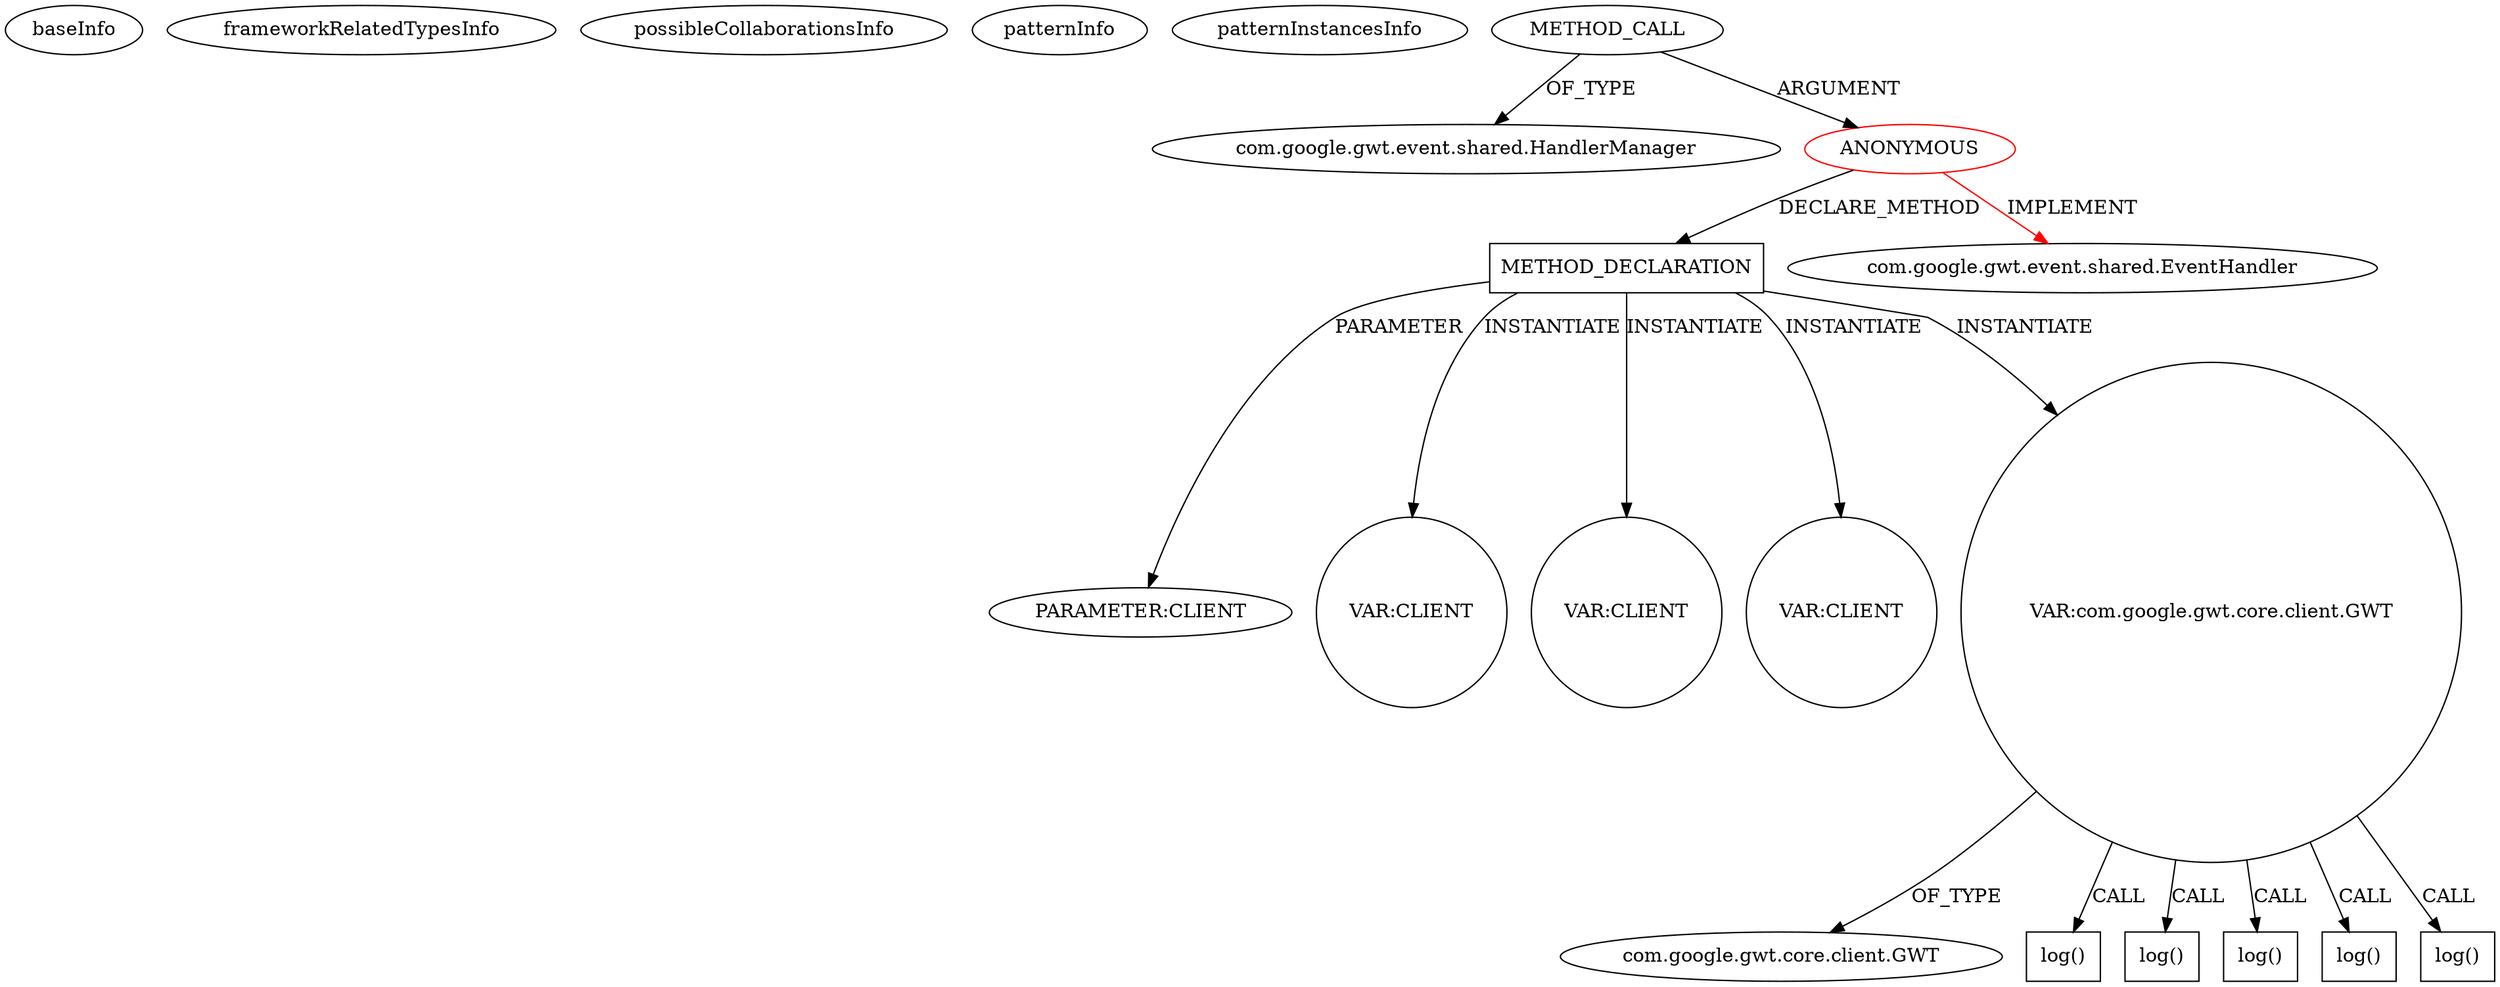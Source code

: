 digraph {
baseInfo[graphId=406,category="pattern",isAnonymous=true,possibleRelation=false]
frameworkRelatedTypesInfo[0="com.google.gwt.event.shared.EventHandler"]
possibleCollaborationsInfo[]
patternInfo[frequency=2.0,patternRootClient=0]
patternInstancesInfo[0="betacraft-RdpGwtClient~/betacraft-RdpGwtClient/RdpGwtClient-master/src/com/droidcloud/viewer/client/Rdp.java~void mainLoop(boolean[],int[])~845",1="betacraft-RdpGwtClient~/betacraft-RdpGwtClient/RdpGwtClient-master/src/com/droidcloud/viewer/client/MCS.java~void connect(java.lang.String,int,com.droidcloud.viewer.client.RdpPacket_Localised,com.droidcloud.viewer.client.Rdp)~844"]
3[label="com.google.gwt.event.shared.HandlerManager",vertexType="FRAMEWORK_CLASS_TYPE",isFrameworkType=false]
2[label="METHOD_CALL",vertexType="OUTSIDE_CALL",isFrameworkType=false]
0[label="ANONYMOUS",vertexType="ROOT_ANONYMOUS_DECLARATION",isFrameworkType=false,color=red]
4[label="METHOD_DECLARATION",vertexType="CLIENT_METHOD_DECLARATION",isFrameworkType=false,shape=box]
5[label="PARAMETER:CLIENT",vertexType="PARAMETER_DECLARATION",isFrameworkType=false]
1[label="com.google.gwt.event.shared.EventHandler",vertexType="FRAMEWORK_INTERFACE_TYPE",isFrameworkType=false]
24[label="VAR:CLIENT",vertexType="VARIABLE_EXPRESION",isFrameworkType=false,shape=circle]
30[label="VAR:CLIENT",vertexType="VARIABLE_EXPRESION",isFrameworkType=false,shape=circle]
27[label="VAR:CLIENT",vertexType="VARIABLE_EXPRESION",isFrameworkType=false,shape=circle]
8[label="VAR:com.google.gwt.core.client.GWT",vertexType="VARIABLE_EXPRESION",isFrameworkType=false,shape=circle]
10[label="com.google.gwt.core.client.GWT",vertexType="FRAMEWORK_CLASS_TYPE",isFrameworkType=false]
9[label="log()",vertexType="INSIDE_CALL",isFrameworkType=false,shape=box]
20[label="log()",vertexType="INSIDE_CALL",isFrameworkType=false,shape=box]
18[label="log()",vertexType="INSIDE_CALL",isFrameworkType=false,shape=box]
16[label="log()",vertexType="INSIDE_CALL",isFrameworkType=false,shape=box]
12[label="log()",vertexType="INSIDE_CALL",isFrameworkType=false,shape=box]
0->4[label="DECLARE_METHOD"]
4->24[label="INSTANTIATE"]
8->10[label="OF_TYPE"]
4->8[label="INSTANTIATE"]
8->16[label="CALL"]
4->30[label="INSTANTIATE"]
8->9[label="CALL"]
4->27[label="INSTANTIATE"]
8->20[label="CALL"]
2->0[label="ARGUMENT"]
8->12[label="CALL"]
2->3[label="OF_TYPE"]
8->18[label="CALL"]
4->5[label="PARAMETER"]
0->1[label="IMPLEMENT",color=red]
}
